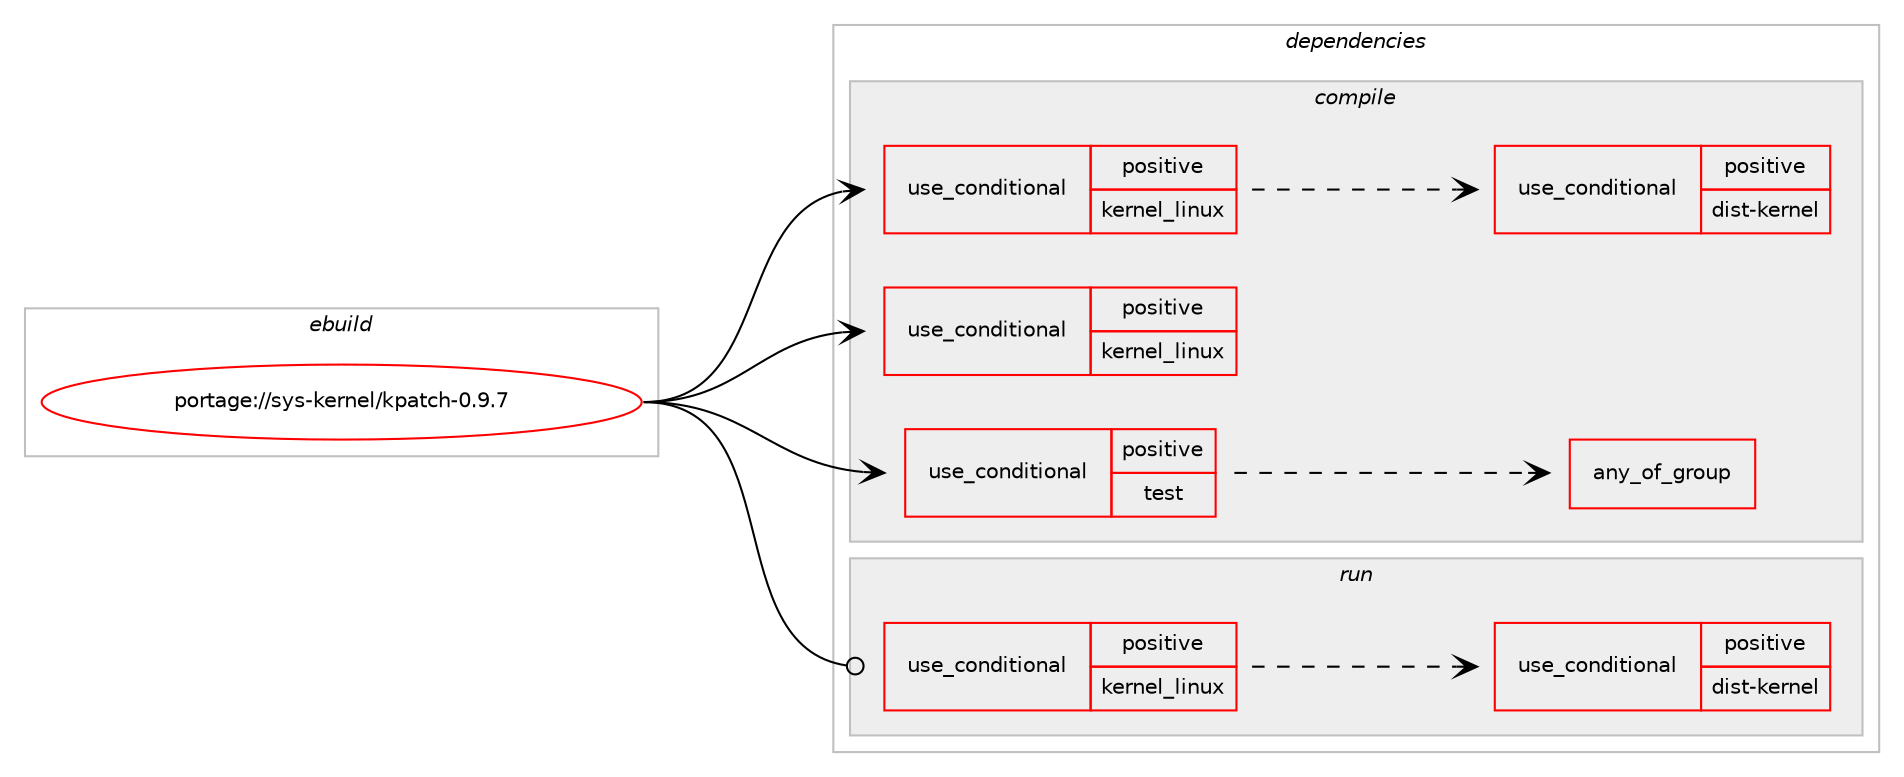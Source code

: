 digraph prolog {

# *************
# Graph options
# *************

newrank=true;
concentrate=true;
compound=true;
graph [rankdir=LR,fontname=Helvetica,fontsize=10,ranksep=1.5];#, ranksep=2.5, nodesep=0.2];
edge  [arrowhead=vee];
node  [fontname=Helvetica,fontsize=10];

# **********
# The ebuild
# **********

subgraph cluster_leftcol {
color=gray;
rank=same;
label=<<i>ebuild</i>>;
id [label="portage://sys-kernel/kpatch-0.9.7", color=red, width=4, href="../sys-kernel/kpatch-0.9.7.svg"];
}

# ****************
# The dependencies
# ****************

subgraph cluster_midcol {
color=gray;
label=<<i>dependencies</i>>;
subgraph cluster_compile {
fillcolor="#eeeeee";
style=filled;
label=<<i>compile</i>>;
subgraph cond13466 {
dependency20023 [label=<<TABLE BORDER="0" CELLBORDER="1" CELLSPACING="0" CELLPADDING="4"><TR><TD ROWSPAN="3" CELLPADDING="10">use_conditional</TD></TR><TR><TD>positive</TD></TR><TR><TD>kernel_linux</TD></TR></TABLE>>, shape=none, color=red];
# *** BEGIN UNKNOWN DEPENDENCY TYPE (TODO) ***
# dependency20023 -> package_dependency(portage://sys-kernel/kpatch-0.9.7,install,no,sys-apps,kmod,none,[,,],[],[use(enable(tools),none)])
# *** END UNKNOWN DEPENDENCY TYPE (TODO) ***

subgraph cond13467 {
dependency20024 [label=<<TABLE BORDER="0" CELLBORDER="1" CELLSPACING="0" CELLPADDING="4"><TR><TD ROWSPAN="3" CELLPADDING="10">use_conditional</TD></TR><TR><TD>positive</TD></TR><TR><TD>dist-kernel</TD></TR></TABLE>>, shape=none, color=red];
# *** BEGIN UNKNOWN DEPENDENCY TYPE (TODO) ***
# dependency20024 -> package_dependency(portage://sys-kernel/kpatch-0.9.7,install,no,virtual,dist-kernel,none,[,,],any_same_slot,[])
# *** END UNKNOWN DEPENDENCY TYPE (TODO) ***

}
dependency20023:e -> dependency20024:w [weight=20,style="dashed",arrowhead="vee"];
}
id:e -> dependency20023:w [weight=20,style="solid",arrowhead="vee"];
subgraph cond13468 {
dependency20025 [label=<<TABLE BORDER="0" CELLBORDER="1" CELLSPACING="0" CELLPADDING="4"><TR><TD ROWSPAN="3" CELLPADDING="10">use_conditional</TD></TR><TR><TD>positive</TD></TR><TR><TD>kernel_linux</TD></TR></TABLE>>, shape=none, color=red];
# *** BEGIN UNKNOWN DEPENDENCY TYPE (TODO) ***
# dependency20025 -> package_dependency(portage://sys-kernel/kpatch-0.9.7,install,no,virtual,linux-sources,none,[,,],[],[])
# *** END UNKNOWN DEPENDENCY TYPE (TODO) ***

# *** BEGIN UNKNOWN DEPENDENCY TYPE (TODO) ***
# dependency20025 -> package_dependency(portage://sys-kernel/kpatch-0.9.7,install,no,virtual,libelf,none,[,,],[],[])
# *** END UNKNOWN DEPENDENCY TYPE (TODO) ***

}
id:e -> dependency20025:w [weight=20,style="solid",arrowhead="vee"];
subgraph cond13469 {
dependency20026 [label=<<TABLE BORDER="0" CELLBORDER="1" CELLSPACING="0" CELLPADDING="4"><TR><TD ROWSPAN="3" CELLPADDING="10">use_conditional</TD></TR><TR><TD>positive</TD></TR><TR><TD>test</TD></TR></TABLE>>, shape=none, color=red];
subgraph any192 {
dependency20027 [label=<<TABLE BORDER="0" CELLBORDER="1" CELLSPACING="0" CELLPADDING="4"><TR><TD CELLPADDING="10">any_of_group</TD></TR></TABLE>>, shape=none, color=red];# *** BEGIN UNKNOWN DEPENDENCY TYPE (TODO) ***
# dependency20027 -> package_dependency(portage://sys-kernel/kpatch-0.9.7,install,no,dev-util,shellcheck-bin,none,[,,],[],[])
# *** END UNKNOWN DEPENDENCY TYPE (TODO) ***

# *** BEGIN UNKNOWN DEPENDENCY TYPE (TODO) ***
# dependency20027 -> package_dependency(portage://sys-kernel/kpatch-0.9.7,install,no,dev-util,shellcheck,none,[,,],[],[])
# *** END UNKNOWN DEPENDENCY TYPE (TODO) ***

}
dependency20026:e -> dependency20027:w [weight=20,style="dashed",arrowhead="vee"];
}
id:e -> dependency20026:w [weight=20,style="solid",arrowhead="vee"];
# *** BEGIN UNKNOWN DEPENDENCY TYPE (TODO) ***
# id -> package_dependency(portage://sys-kernel/kpatch-0.9.7,install,no,app-alternatives,yacc,none,[,,],[],[])
# *** END UNKNOWN DEPENDENCY TYPE (TODO) ***

# *** BEGIN UNKNOWN DEPENDENCY TYPE (TODO) ***
# id -> package_dependency(portage://sys-kernel/kpatch-0.9.7,install,no,app-crypt,pesign,none,[,,],[],[])
# *** END UNKNOWN DEPENDENCY TYPE (TODO) ***

# *** BEGIN UNKNOWN DEPENDENCY TYPE (TODO) ***
# id -> package_dependency(portage://sys-kernel/kpatch-0.9.7,install,no,dev-libs,elfutils,none,[,,],[],[])
# *** END UNKNOWN DEPENDENCY TYPE (TODO) ***

# *** BEGIN UNKNOWN DEPENDENCY TYPE (TODO) ***
# id -> package_dependency(portage://sys-kernel/kpatch-0.9.7,install,no,sys-apps,pciutils,none,[,,],[],[])
# *** END UNKNOWN DEPENDENCY TYPE (TODO) ***

# *** BEGIN UNKNOWN DEPENDENCY TYPE (TODO) ***
# id -> package_dependency(portage://sys-kernel/kpatch-0.9.7,install,no,sys-libs,zlib,none,[,,],[],[])
# *** END UNKNOWN DEPENDENCY TYPE (TODO) ***

}
subgraph cluster_compileandrun {
fillcolor="#eeeeee";
style=filled;
label=<<i>compile and run</i>>;
}
subgraph cluster_run {
fillcolor="#eeeeee";
style=filled;
label=<<i>run</i>>;
subgraph cond13470 {
dependency20028 [label=<<TABLE BORDER="0" CELLBORDER="1" CELLSPACING="0" CELLPADDING="4"><TR><TD ROWSPAN="3" CELLPADDING="10">use_conditional</TD></TR><TR><TD>positive</TD></TR><TR><TD>kernel_linux</TD></TR></TABLE>>, shape=none, color=red];
# *** BEGIN UNKNOWN DEPENDENCY TYPE (TODO) ***
# dependency20028 -> package_dependency(portage://sys-kernel/kpatch-0.9.7,run,no,sys-apps,kmod,none,[,,],[],[use(enable(tools),none)])
# *** END UNKNOWN DEPENDENCY TYPE (TODO) ***

subgraph cond13471 {
dependency20029 [label=<<TABLE BORDER="0" CELLBORDER="1" CELLSPACING="0" CELLPADDING="4"><TR><TD ROWSPAN="3" CELLPADDING="10">use_conditional</TD></TR><TR><TD>positive</TD></TR><TR><TD>dist-kernel</TD></TR></TABLE>>, shape=none, color=red];
# *** BEGIN UNKNOWN DEPENDENCY TYPE (TODO) ***
# dependency20029 -> package_dependency(portage://sys-kernel/kpatch-0.9.7,run,no,virtual,dist-kernel,none,[,,],any_same_slot,[])
# *** END UNKNOWN DEPENDENCY TYPE (TODO) ***

}
dependency20028:e -> dependency20029:w [weight=20,style="dashed",arrowhead="vee"];
}
id:e -> dependency20028:w [weight=20,style="solid",arrowhead="odot"];
# *** BEGIN UNKNOWN DEPENDENCY TYPE (TODO) ***
# id -> package_dependency(portage://sys-kernel/kpatch-0.9.7,run,no,app-crypt,pesign,none,[,,],[],[])
# *** END UNKNOWN DEPENDENCY TYPE (TODO) ***

# *** BEGIN UNKNOWN DEPENDENCY TYPE (TODO) ***
# id -> package_dependency(portage://sys-kernel/kpatch-0.9.7,run,no,sys-apps,pciutils,none,[,,],[],[])
# *** END UNKNOWN DEPENDENCY TYPE (TODO) ***

# *** BEGIN UNKNOWN DEPENDENCY TYPE (TODO) ***
# id -> package_dependency(portage://sys-kernel/kpatch-0.9.7,run,no,sys-libs,zlib,none,[,,],[],[])
# *** END UNKNOWN DEPENDENCY TYPE (TODO) ***

}
}

# **************
# The candidates
# **************

subgraph cluster_choices {
rank=same;
color=gray;
label=<<i>candidates</i>>;

}

}
